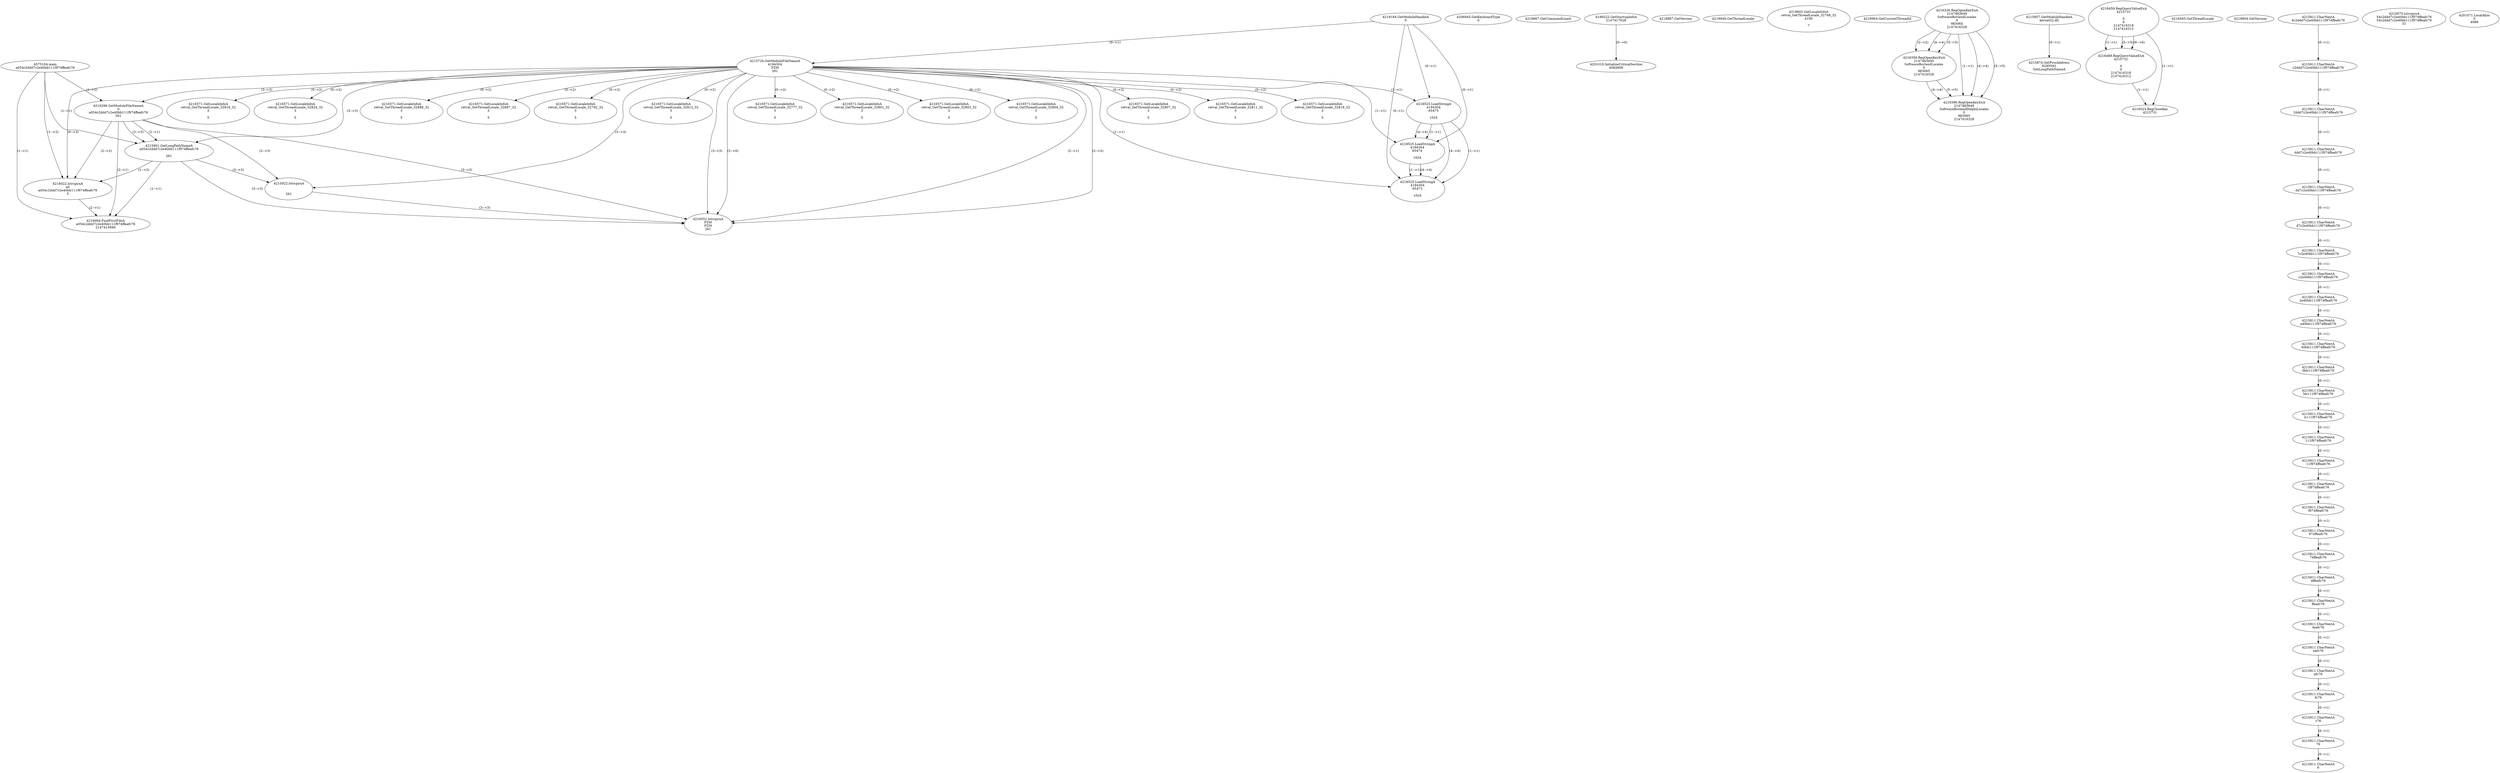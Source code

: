 // Global SCDG with merge call
digraph {
	0 [label="4575104.main
a054c2ddd7c2e40bb111f974ffeafc76"]
	1 [label="4219184.GetModuleHandleA
0"]
	2 [label="4206845.GetKeyboardType
0"]
	3 [label="4218867.GetCommandLineA
"]
	4 [label="4199222.GetStartupInfoA
2147417628"]
	5 [label="4218887.GetVersion
"]
	6 [label="4218949.GetThreadLocale
"]
	7 [label="4218602.GetLocaleInfoA
retval_GetThreadLocale_32768_32
4100

7"]
	8 [label="4218964.GetCurrentThreadId
"]
	9 [label="4215726.GetModuleFileNameA
4194304
PZM
261"]
	1 -> 9 [label="(0-->1)"]
	10 [label="4216296.GetModuleFileNameA
0
a054c2ddd7c2e40bb111f974ffeafc76
261"]
	0 -> 10 [label="(1-->2)"]
	9 -> 10 [label="(3-->3)"]
	11 [label="4216326.RegOpenKeyExA
2147483649
Software\Borland\Locales
0
983065
2147416328"]
	12 [label="4216356.RegOpenKeyExA
2147483650
Software\Borland\Locales
0
983065
2147416328"]
	11 -> 12 [label="(2-->2)"]
	11 -> 12 [label="(4-->4)"]
	11 -> 12 [label="(5-->5)"]
	13 [label="4215857.GetModuleHandleA
kernel32.dll"]
	14 [label="4215874.GetProcAddress
6295592
GetLongPathNameA"]
	13 -> 14 [label="(0-->1)"]
	15 [label="4215901.GetLongPathNameA
a054c2ddd7c2e40bb111f974ffeafc76

261"]
	0 -> 15 [label="(1-->1)"]
	10 -> 15 [label="(2-->1)"]
	9 -> 15 [label="(3-->3)"]
	10 -> 15 [label="(3-->3)"]
	16 [label="4215922.lstrcpynA


261"]
	9 -> 16 [label="(3-->3)"]
	10 -> 16 [label="(3-->3)"]
	15 -> 16 [label="(3-->3)"]
	17 [label="4216459.RegQueryValueExA
4215731

0
0
2147416318
2147416312"]
	18 [label="4216489.RegQueryValueExA
4215731

0
0
2147416318
2147416312"]
	17 -> 18 [label="(1-->1)"]
	17 -> 18 [label="(5-->5)"]
	17 -> 18 [label="(6-->6)"]
	19 [label="4216523.RegCloseKey
4215731"]
	17 -> 19 [label="(1-->1)"]
	18 -> 19 [label="(1-->1)"]
	20 [label="4216552.lstrcpynA
PZM
PZM
261"]
	9 -> 20 [label="(2-->1)"]
	9 -> 20 [label="(2-->2)"]
	9 -> 20 [label="(3-->3)"]
	10 -> 20 [label="(3-->3)"]
	15 -> 20 [label="(3-->3)"]
	16 -> 20 [label="(3-->3)"]
	9 -> 20 [label="(2-->0)"]
	21 [label="4216565.GetThreadLocale
"]
	22 [label="4216571.GetLocaleInfoA
retval_GetThreadLocale_32888_32
3

5"]
	9 -> 22 [label="(0-->2)"]
	23 [label="4218525.LoadStringA
4194304
65475

1024"]
	1 -> 23 [label="(0-->1)"]
	9 -> 23 [label="(1-->1)"]
	24 [label="4218525.LoadStringA
4194304
65474

1024"]
	1 -> 24 [label="(0-->1)"]
	9 -> 24 [label="(1-->1)"]
	23 -> 24 [label="(1-->1)"]
	23 -> 24 [label="(4-->4)"]
	25 [label="4218525.LoadStringA
4194304
65472

1024"]
	1 -> 25 [label="(0-->1)"]
	9 -> 25 [label="(1-->1)"]
	23 -> 25 [label="(1-->1)"]
	24 -> 25 [label="(1-->1)"]
	23 -> 25 [label="(4-->4)"]
	24 -> 25 [label="(4-->4)"]
	26 [label="4201010.InitializeCriticalSection
4584908"]
	4 -> 26 [label="(0-->0)"]
	27 [label="4218904.GetVersion
"]
	28 [label="4216022.lstrcpynA
a0
a054c2ddd7c2e40bb111f974ffeafc76
3"]
	0 -> 28 [label="(1-->2)"]
	10 -> 28 [label="(2-->2)"]
	15 -> 28 [label="(1-->2)"]
	9 -> 28 [label="(0-->3)"]
	29 [label="4215811.CharNextA
4c2ddd7c2e40bb111f974ffeafc76"]
	30 [label="4215811.CharNextA
c2ddd7c2e40bb111f974ffeafc76"]
	29 -> 30 [label="(0-->1)"]
	31 [label="4215811.CharNextA
2ddd7c2e40bb111f974ffeafc76"]
	30 -> 31 [label="(0-->1)"]
	32 [label="4215811.CharNextA
ddd7c2e40bb111f974ffeafc76"]
	31 -> 32 [label="(0-->1)"]
	33 [label="4215811.CharNextA
dd7c2e40bb111f974ffeafc76"]
	32 -> 33 [label="(0-->1)"]
	34 [label="4215811.CharNextA
d7c2e40bb111f974ffeafc76"]
	33 -> 34 [label="(0-->1)"]
	35 [label="4215811.CharNextA
7c2e40bb111f974ffeafc76"]
	34 -> 35 [label="(0-->1)"]
	36 [label="4215811.CharNextA
c2e40bb111f974ffeafc76"]
	35 -> 36 [label="(0-->1)"]
	37 [label="4215811.CharNextA
2e40bb111f974ffeafc76"]
	36 -> 37 [label="(0-->1)"]
	38 [label="4215811.CharNextA
e40bb111f974ffeafc76"]
	37 -> 38 [label="(0-->1)"]
	39 [label="4215811.CharNextA
40bb111f974ffeafc76"]
	38 -> 39 [label="(0-->1)"]
	40 [label="4215811.CharNextA
0bb111f974ffeafc76"]
	39 -> 40 [label="(0-->1)"]
	41 [label="4215811.CharNextA
bb111f974ffeafc76"]
	40 -> 41 [label="(0-->1)"]
	42 [label="4215811.CharNextA
b111f974ffeafc76"]
	41 -> 42 [label="(0-->1)"]
	43 [label="4215811.CharNextA
111f974ffeafc76"]
	42 -> 43 [label="(0-->1)"]
	44 [label="4215811.CharNextA
11f974ffeafc76"]
	43 -> 44 [label="(0-->1)"]
	45 [label="4215811.CharNextA
1f974ffeafc76"]
	44 -> 45 [label="(0-->1)"]
	46 [label="4215811.CharNextA
f974ffeafc76"]
	45 -> 46 [label="(0-->1)"]
	47 [label="4215811.CharNextA
974ffeafc76"]
	46 -> 47 [label="(0-->1)"]
	48 [label="4215811.CharNextA
74ffeafc76"]
	47 -> 48 [label="(0-->1)"]
	49 [label="4215811.CharNextA
4ffeafc76"]
	48 -> 49 [label="(0-->1)"]
	50 [label="4215811.CharNextA
ffeafc76"]
	49 -> 50 [label="(0-->1)"]
	51 [label="4215811.CharNextA
feafc76"]
	50 -> 51 [label="(0-->1)"]
	52 [label="4215811.CharNextA
eafc76"]
	51 -> 52 [label="(0-->1)"]
	53 [label="4215811.CharNextA
afc76"]
	52 -> 53 [label="(0-->1)"]
	54 [label="4215811.CharNextA
fc76"]
	53 -> 54 [label="(0-->1)"]
	55 [label="4215811.CharNextA
c76"]
	54 -> 55 [label="(0-->1)"]
	56 [label="4215811.CharNextA
76"]
	55 -> 56 [label="(0-->1)"]
	57 [label="4215811.CharNextA
6"]
	56 -> 57 [label="(0-->1)"]
	58 [label="4216075.lstrcpynA
54c2ddd7c2e40bb111f974ffeafc76
54c2ddd7c2e40bb111f974ffeafc76
31"]
	59 [label="4216094.FindFirstFileA
a054c2ddd7c2e40bb111f974ffeafc76
2147415690"]
	0 -> 59 [label="(1-->1)"]
	10 -> 59 [label="(2-->1)"]
	15 -> 59 [label="(1-->1)"]
	28 -> 59 [label="(2-->1)"]
	60 [label="4216386.RegOpenKeyExA
2147483649
Software\Borland\Delphi\Locales
0
983065
2147416328"]
	11 -> 60 [label="(1-->1)"]
	11 -> 60 [label="(4-->4)"]
	12 -> 60 [label="(4-->4)"]
	11 -> 60 [label="(5-->5)"]
	12 -> 60 [label="(5-->5)"]
	61 [label="4216571.GetLocaleInfoA
retval_GetThreadLocale_32887_32
3

5"]
	9 -> 61 [label="(0-->2)"]
	62 [label="4216571.GetLocaleInfoA
retval_GetThreadLocale_32792_32
3

5"]
	9 -> 62 [label="(0-->2)"]
	63 [label="4201071.LocalAlloc
0
4088"]
	64 [label="4216571.GetLocaleInfoA
retval_GetThreadLocale_32812_32
3

5"]
	9 -> 64 [label="(0-->2)"]
	65 [label="4216571.GetLocaleInfoA
retval_GetThreadLocale_32777_32
3

5"]
	9 -> 65 [label="(0-->2)"]
	66 [label="4216571.GetLocaleInfoA
retval_GetThreadLocale_32801_32
3

5"]
	9 -> 66 [label="(0-->2)"]
	67 [label="4216571.GetLocaleInfoA
retval_GetThreadLocale_32803_32
3

5"]
	9 -> 67 [label="(0-->2)"]
	68 [label="4216571.GetLocaleInfoA
retval_GetThreadLocale_32804_32
3

5"]
	9 -> 68 [label="(0-->2)"]
	69 [label="4216571.GetLocaleInfoA
retval_GetThreadLocale_32807_32
3

5"]
	9 -> 69 [label="(0-->2)"]
	70 [label="4216571.GetLocaleInfoA
retval_GetThreadLocale_32811_32
3

5"]
	9 -> 70 [label="(0-->2)"]
	71 [label="4216571.GetLocaleInfoA
retval_GetThreadLocale_32818_32
3

5"]
	9 -> 71 [label="(0-->2)"]
	72 [label="4216571.GetLocaleInfoA
retval_GetThreadLocale_32816_32
3

5"]
	9 -> 72 [label="(0-->2)"]
	73 [label="4216571.GetLocaleInfoA
retval_GetThreadLocale_32824_32
3

5"]
	9 -> 73 [label="(0-->2)"]
}
